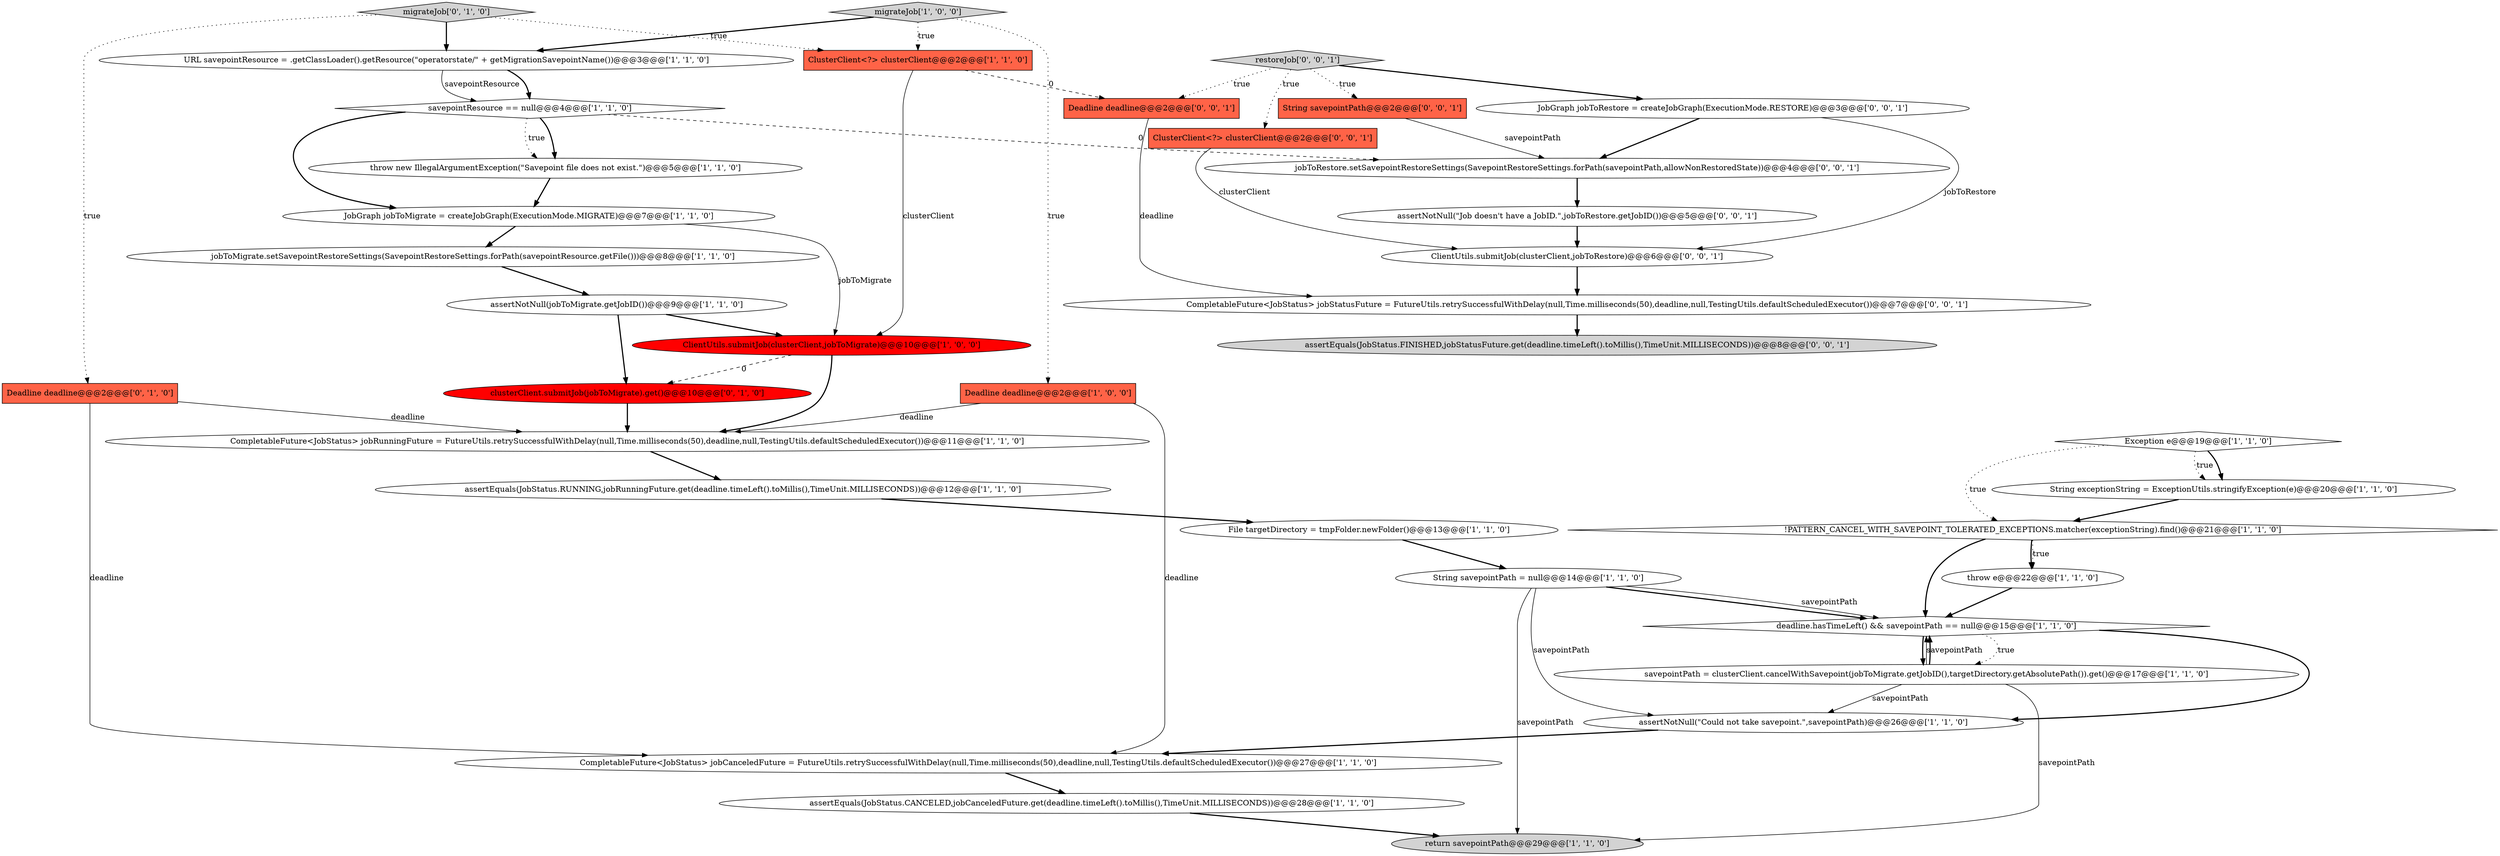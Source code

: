 digraph {
21 [style = filled, label = "jobToMigrate.setSavepointRestoreSettings(SavepointRestoreSettings.forPath(savepointResource.getFile()))@@@8@@@['1', '1', '0']", fillcolor = white, shape = ellipse image = "AAA0AAABBB1BBB"];
0 [style = filled, label = "JobGraph jobToMigrate = createJobGraph(ExecutionMode.MIGRATE)@@@7@@@['1', '1', '0']", fillcolor = white, shape = ellipse image = "AAA0AAABBB1BBB"];
2 [style = filled, label = "migrateJob['1', '0', '0']", fillcolor = lightgray, shape = diamond image = "AAA0AAABBB1BBB"];
29 [style = filled, label = "ClusterClient<?> clusterClient@@@2@@@['0', '0', '1']", fillcolor = tomato, shape = box image = "AAA0AAABBB3BBB"];
3 [style = filled, label = "File targetDirectory = tmpFolder.newFolder()@@@13@@@['1', '1', '0']", fillcolor = white, shape = ellipse image = "AAA0AAABBB1BBB"];
32 [style = filled, label = "String savepointPath@@@2@@@['0', '0', '1']", fillcolor = tomato, shape = box image = "AAA0AAABBB3BBB"];
36 [style = filled, label = "assertNotNull(\"Job doesn't have a JobID.\",jobToRestore.getJobID())@@@5@@@['0', '0', '1']", fillcolor = white, shape = ellipse image = "AAA0AAABBB3BBB"];
20 [style = filled, label = "ClusterClient<?> clusterClient@@@2@@@['1', '1', '0']", fillcolor = tomato, shape = box image = "AAA0AAABBB1BBB"];
1 [style = filled, label = "savepointResource == null@@@4@@@['1', '1', '0']", fillcolor = white, shape = diamond image = "AAA0AAABBB1BBB"];
15 [style = filled, label = "!PATTERN_CANCEL_WITH_SAVEPOINT_TOLERATED_EXCEPTIONS.matcher(exceptionString).find()@@@21@@@['1', '1', '0']", fillcolor = white, shape = diamond image = "AAA0AAABBB1BBB"];
11 [style = filled, label = "savepointPath = clusterClient.cancelWithSavepoint(jobToMigrate.getJobID(),targetDirectory.getAbsolutePath()).get()@@@17@@@['1', '1', '0']", fillcolor = white, shape = ellipse image = "AAA0AAABBB1BBB"];
24 [style = filled, label = "Deadline deadline@@@2@@@['0', '1', '0']", fillcolor = tomato, shape = box image = "AAA0AAABBB2BBB"];
28 [style = filled, label = "assertEquals(JobStatus.FINISHED,jobStatusFuture.get(deadline.timeLeft().toMillis(),TimeUnit.MILLISECONDS))@@@8@@@['0', '0', '1']", fillcolor = lightgray, shape = ellipse image = "AAA0AAABBB3BBB"];
10 [style = filled, label = "ClientUtils.submitJob(clusterClient,jobToMigrate)@@@10@@@['1', '0', '0']", fillcolor = red, shape = ellipse image = "AAA1AAABBB1BBB"];
30 [style = filled, label = "CompletableFuture<JobStatus> jobStatusFuture = FutureUtils.retrySuccessfulWithDelay(null,Time.milliseconds(50),deadline,null,TestingUtils.defaultScheduledExecutor())@@@7@@@['0', '0', '1']", fillcolor = white, shape = ellipse image = "AAA0AAABBB3BBB"];
7 [style = filled, label = "throw e@@@22@@@['1', '1', '0']", fillcolor = white, shape = ellipse image = "AAA0AAABBB1BBB"];
13 [style = filled, label = "Deadline deadline@@@2@@@['1', '0', '0']", fillcolor = tomato, shape = box image = "AAA0AAABBB1BBB"];
19 [style = filled, label = "String exceptionString = ExceptionUtils.stringifyException(e)@@@20@@@['1', '1', '0']", fillcolor = white, shape = ellipse image = "AAA0AAABBB1BBB"];
4 [style = filled, label = "deadline.hasTimeLeft() && savepointPath == null@@@15@@@['1', '1', '0']", fillcolor = white, shape = diamond image = "AAA0AAABBB1BBB"];
22 [style = filled, label = "assertNotNull(\"Could not take savepoint.\",savepointPath)@@@26@@@['1', '1', '0']", fillcolor = white, shape = ellipse image = "AAA0AAABBB1BBB"];
5 [style = filled, label = "CompletableFuture<JobStatus> jobRunningFuture = FutureUtils.retrySuccessfulWithDelay(null,Time.milliseconds(50),deadline,null,TestingUtils.defaultScheduledExecutor())@@@11@@@['1', '1', '0']", fillcolor = white, shape = ellipse image = "AAA0AAABBB1BBB"];
35 [style = filled, label = "restoreJob['0', '0', '1']", fillcolor = lightgray, shape = diamond image = "AAA0AAABBB3BBB"];
8 [style = filled, label = "Exception e@@@19@@@['1', '1', '0']", fillcolor = white, shape = diamond image = "AAA0AAABBB1BBB"];
26 [style = filled, label = "clusterClient.submitJob(jobToMigrate).get()@@@10@@@['0', '1', '0']", fillcolor = red, shape = ellipse image = "AAA1AAABBB2BBB"];
6 [style = filled, label = "assertEquals(JobStatus.CANCELED,jobCanceledFuture.get(deadline.timeLeft().toMillis(),TimeUnit.MILLISECONDS))@@@28@@@['1', '1', '0']", fillcolor = white, shape = ellipse image = "AAA0AAABBB1BBB"];
25 [style = filled, label = "migrateJob['0', '1', '0']", fillcolor = lightgray, shape = diamond image = "AAA0AAABBB2BBB"];
34 [style = filled, label = "Deadline deadline@@@2@@@['0', '0', '1']", fillcolor = tomato, shape = box image = "AAA0AAABBB3BBB"];
17 [style = filled, label = "return savepointPath@@@29@@@['1', '1', '0']", fillcolor = lightgray, shape = ellipse image = "AAA0AAABBB1BBB"];
18 [style = filled, label = "URL savepointResource = .getClassLoader().getResource(\"operatorstate/\" + getMigrationSavepointName())@@@3@@@['1', '1', '0']", fillcolor = white, shape = ellipse image = "AAA0AAABBB1BBB"];
12 [style = filled, label = "assertNotNull(jobToMigrate.getJobID())@@@9@@@['1', '1', '0']", fillcolor = white, shape = ellipse image = "AAA0AAABBB1BBB"];
9 [style = filled, label = "throw new IllegalArgumentException(\"Savepoint file does not exist.\")@@@5@@@['1', '1', '0']", fillcolor = white, shape = ellipse image = "AAA0AAABBB1BBB"];
16 [style = filled, label = "CompletableFuture<JobStatus> jobCanceledFuture = FutureUtils.retrySuccessfulWithDelay(null,Time.milliseconds(50),deadline,null,TestingUtils.defaultScheduledExecutor())@@@27@@@['1', '1', '0']", fillcolor = white, shape = ellipse image = "AAA0AAABBB1BBB"];
23 [style = filled, label = "String savepointPath = null@@@14@@@['1', '1', '0']", fillcolor = white, shape = ellipse image = "AAA0AAABBB1BBB"];
31 [style = filled, label = "jobToRestore.setSavepointRestoreSettings(SavepointRestoreSettings.forPath(savepointPath,allowNonRestoredState))@@@4@@@['0', '0', '1']", fillcolor = white, shape = ellipse image = "AAA0AAABBB3BBB"];
33 [style = filled, label = "JobGraph jobToRestore = createJobGraph(ExecutionMode.RESTORE)@@@3@@@['0', '0', '1']", fillcolor = white, shape = ellipse image = "AAA0AAABBB3BBB"];
27 [style = filled, label = "ClientUtils.submitJob(clusterClient,jobToRestore)@@@6@@@['0', '0', '1']", fillcolor = white, shape = ellipse image = "AAA0AAABBB3BBB"];
14 [style = filled, label = "assertEquals(JobStatus.RUNNING,jobRunningFuture.get(deadline.timeLeft().toMillis(),TimeUnit.MILLISECONDS))@@@12@@@['1', '1', '0']", fillcolor = white, shape = ellipse image = "AAA0AAABBB1BBB"];
13->16 [style = solid, label="deadline"];
6->17 [style = bold, label=""];
14->3 [style = bold, label=""];
2->20 [style = dotted, label="true"];
35->29 [style = dotted, label="true"];
9->0 [style = bold, label=""];
15->7 [style = bold, label=""];
0->10 [style = solid, label="jobToMigrate"];
34->30 [style = solid, label="deadline"];
22->16 [style = bold, label=""];
11->17 [style = solid, label="savepointPath"];
8->19 [style = bold, label=""];
26->5 [style = bold, label=""];
32->31 [style = solid, label="savepointPath"];
16->6 [style = bold, label=""];
27->30 [style = bold, label=""];
11->4 [style = bold, label=""];
1->31 [style = dashed, label="0"];
24->16 [style = solid, label="deadline"];
25->18 [style = bold, label=""];
23->4 [style = bold, label=""];
35->33 [style = bold, label=""];
4->11 [style = dotted, label="true"];
8->15 [style = dotted, label="true"];
2->18 [style = bold, label=""];
31->36 [style = bold, label=""];
25->24 [style = dotted, label="true"];
0->21 [style = bold, label=""];
1->0 [style = bold, label=""];
23->4 [style = solid, label="savepointPath"];
5->14 [style = bold, label=""];
7->4 [style = bold, label=""];
12->26 [style = bold, label=""];
15->7 [style = dotted, label="true"];
13->5 [style = solid, label="deadline"];
1->9 [style = bold, label=""];
21->12 [style = bold, label=""];
20->10 [style = solid, label="clusterClient"];
3->23 [style = bold, label=""];
12->10 [style = bold, label=""];
10->26 [style = dashed, label="0"];
24->5 [style = solid, label="deadline"];
30->28 [style = bold, label=""];
10->5 [style = bold, label=""];
36->27 [style = bold, label=""];
18->1 [style = bold, label=""];
20->34 [style = dashed, label="0"];
11->4 [style = solid, label="savepointPath"];
23->17 [style = solid, label="savepointPath"];
11->22 [style = solid, label="savepointPath"];
33->27 [style = solid, label="jobToRestore"];
1->9 [style = dotted, label="true"];
25->20 [style = dotted, label="true"];
23->22 [style = solid, label="savepointPath"];
15->4 [style = bold, label=""];
29->27 [style = solid, label="clusterClient"];
33->31 [style = bold, label=""];
35->34 [style = dotted, label="true"];
19->15 [style = bold, label=""];
4->11 [style = bold, label=""];
18->1 [style = solid, label="savepointResource"];
4->22 [style = bold, label=""];
2->13 [style = dotted, label="true"];
8->19 [style = dotted, label="true"];
35->32 [style = dotted, label="true"];
}
